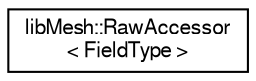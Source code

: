 digraph "Graphical Class Hierarchy"
{
  edge [fontname="FreeSans",fontsize="10",labelfontname="FreeSans",labelfontsize="10"];
  node [fontname="FreeSans",fontsize="10",shape=record];
  rankdir="LR";
  Node1 [label="libMesh::RawAccessor\l\< FieldType \>",height=0.2,width=0.4,color="black", fillcolor="white", style="filled",URL="$classlibMesh_1_1RawAccessor.html"];
}
